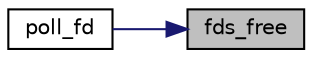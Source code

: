 digraph "fds_free"
{
 // LATEX_PDF_SIZE
  edge [fontname="Helvetica",fontsize="10",labelfontname="Helvetica",labelfontsize="10"];
  node [fontname="Helvetica",fontsize="10",shape=record];
  rankdir="RL";
  Node1 [label="fds_free",height=0.2,width=0.4,color="black", fillcolor="grey75", style="filled", fontcolor="black",tooltip=" "];
  Node1 -> Node2 [dir="back",color="midnightblue",fontsize="10",style="solid",fontname="Helvetica"];
  Node2 [label="poll_fd",height=0.2,width=0.4,color="black", fillcolor="white", style="filled",URL="$clamd__others_8h.html#aec3a4e99d579af71d1f19f3755b20b05",tooltip=" "];
}

